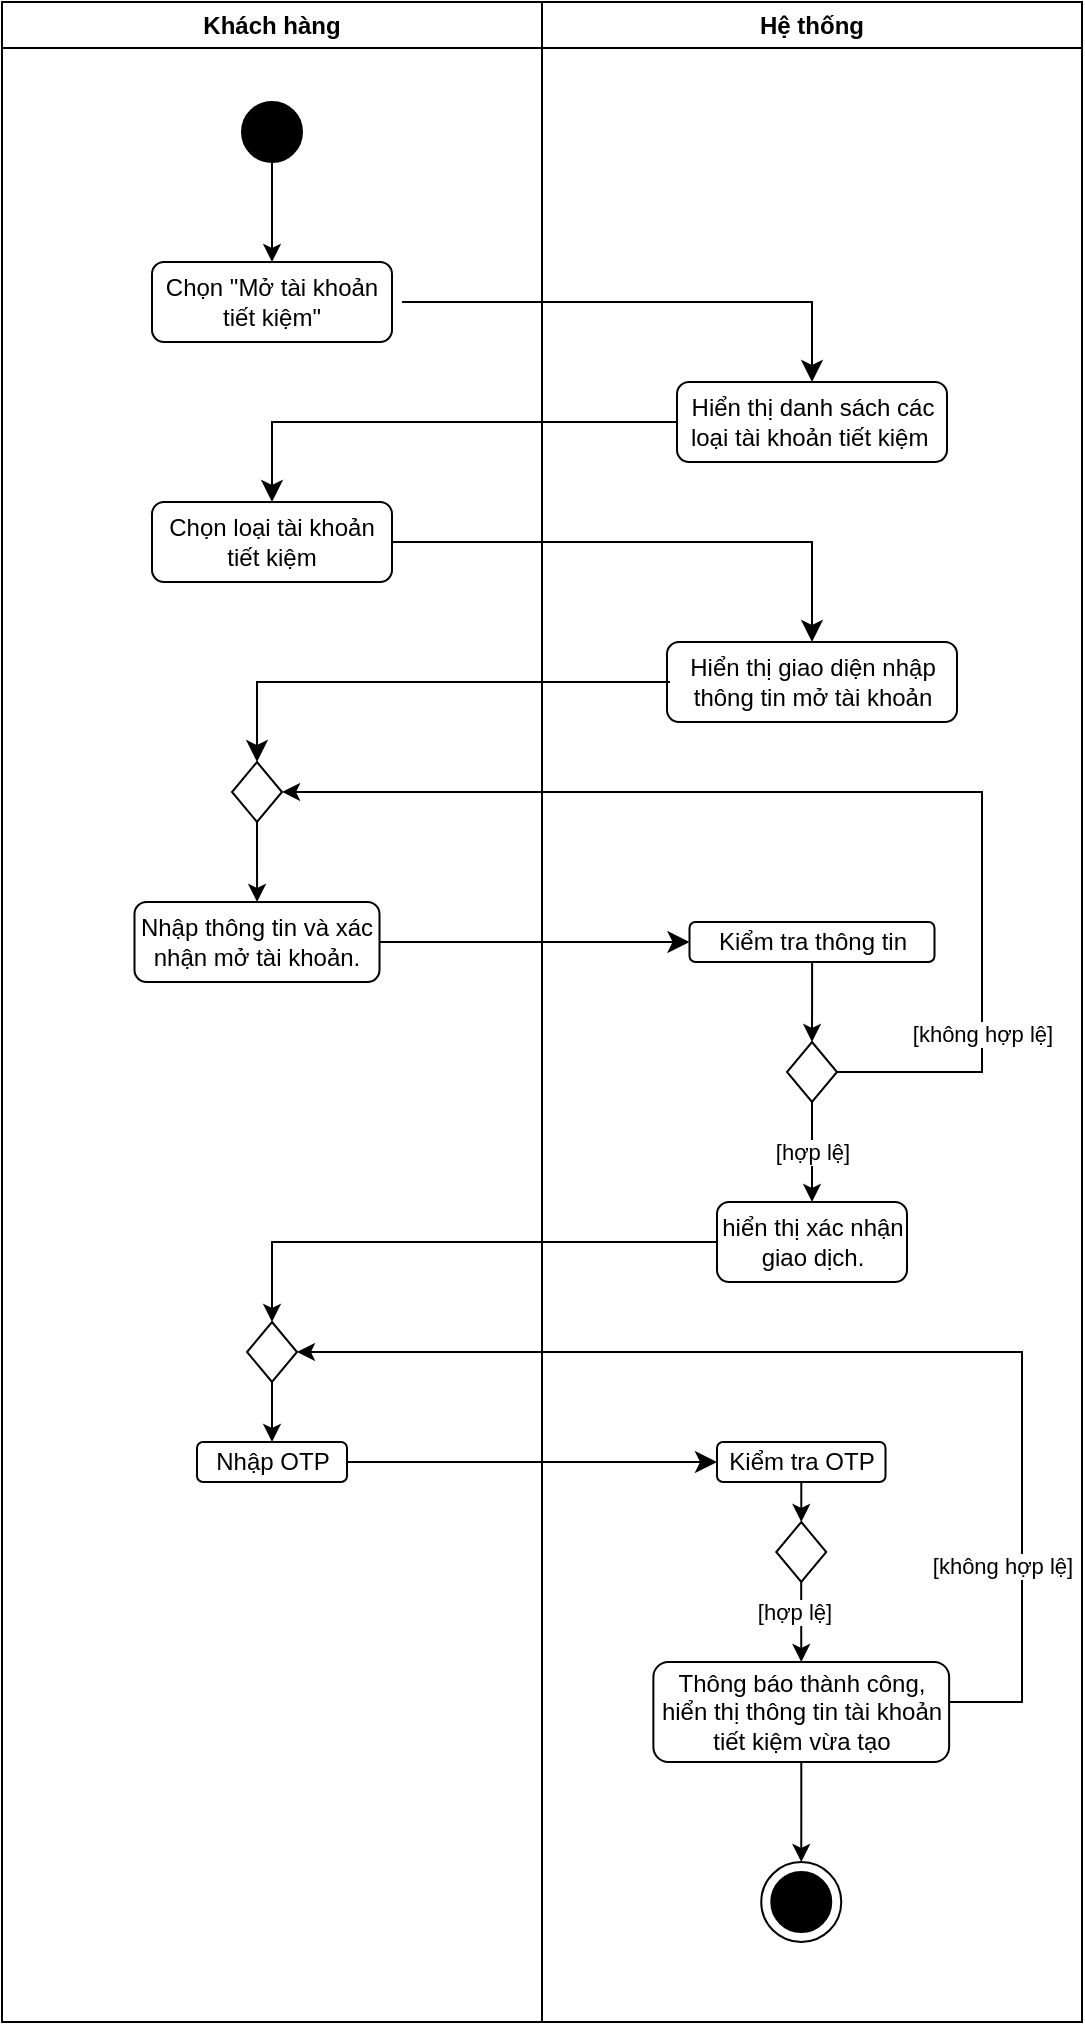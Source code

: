 <mxfile version="26.0.16">
  <diagram name="Trang-1" id="Oqumd_XzipT04MsE4Zcd">
    <mxGraphModel dx="607" dy="536" grid="1" gridSize="10" guides="1" tooltips="1" connect="1" arrows="1" fold="1" page="1" pageScale="1" pageWidth="827" pageHeight="1169" math="0" shadow="0">
      <root>
        <mxCell id="0" />
        <mxCell id="1" parent="0" />
        <mxCell id="_Oj307VDDgL2Y4fi-IgT-1" value="" style="edgeStyle=orthogonalEdgeStyle;rounded=0;orthogonalLoop=1;jettySize=auto;html=1;exitX=0.5;exitY=1;exitDx=0;exitDy=0;" edge="1" parent="1" source="_Oj307VDDgL2Y4fi-IgT-2" target="_Oj307VDDgL2Y4fi-IgT-4">
          <mxGeometry relative="1" as="geometry">
            <mxPoint x="265" y="170" as="sourcePoint" />
          </mxGeometry>
        </mxCell>
        <mxCell id="_Oj307VDDgL2Y4fi-IgT-2" value="" style="ellipse;fillColor=strokeColor;html=1;" vertex="1" parent="1">
          <mxGeometry x="200" y="130" width="30" height="30" as="geometry" />
        </mxCell>
        <mxCell id="_Oj307VDDgL2Y4fi-IgT-3" value="Khách hàng" style="swimlane;whiteSpace=wrap;html=1;" vertex="1" parent="1">
          <mxGeometry x="80" y="80" width="270" height="1010" as="geometry" />
        </mxCell>
        <mxCell id="_Oj307VDDgL2Y4fi-IgT-4" value="Chọn &quot;Mở tài khoản tiết kiệm&quot;" style="rounded=1;whiteSpace=wrap;html=1;fontSize=12;glass=0;strokeWidth=1;shadow=0;" vertex="1" parent="_Oj307VDDgL2Y4fi-IgT-3">
          <mxGeometry x="75" y="130" width="120" height="40" as="geometry" />
        </mxCell>
        <mxCell id="_Oj307VDDgL2Y4fi-IgT-5" value="Chọn loại tài khoản tiết kiệm" style="rounded=1;whiteSpace=wrap;html=1;fontSize=12;glass=0;strokeWidth=1;shadow=0;" vertex="1" parent="_Oj307VDDgL2Y4fi-IgT-3">
          <mxGeometry x="75" y="250" width="120" height="40" as="geometry" />
        </mxCell>
        <mxCell id="_Oj307VDDgL2Y4fi-IgT-15" value="Nhập thông tin và xác nhận mở tài khoản." style="rounded=1;whiteSpace=wrap;html=1;fontSize=12;glass=0;strokeWidth=1;shadow=0;" vertex="1" parent="_Oj307VDDgL2Y4fi-IgT-3">
          <mxGeometry x="66.25" y="450" width="122.5" height="40" as="geometry" />
        </mxCell>
        <mxCell id="_Oj307VDDgL2Y4fi-IgT-35" value="Nhập OTP" style="rounded=1;whiteSpace=wrap;html=1;fontSize=12;glass=0;strokeWidth=1;shadow=0;" vertex="1" parent="_Oj307VDDgL2Y4fi-IgT-3">
          <mxGeometry x="97.5" y="720" width="75" height="20" as="geometry" />
        </mxCell>
        <mxCell id="_Oj307VDDgL2Y4fi-IgT-44" style="edgeStyle=orthogonalEdgeStyle;rounded=0;orthogonalLoop=1;jettySize=auto;html=1;" edge="1" parent="_Oj307VDDgL2Y4fi-IgT-3" source="_Oj307VDDgL2Y4fi-IgT-39" target="_Oj307VDDgL2Y4fi-IgT-15">
          <mxGeometry relative="1" as="geometry" />
        </mxCell>
        <mxCell id="_Oj307VDDgL2Y4fi-IgT-39" value="" style="rhombus;whiteSpace=wrap;html=1;" vertex="1" parent="_Oj307VDDgL2Y4fi-IgT-3">
          <mxGeometry x="115" y="380" width="25" height="30" as="geometry" />
        </mxCell>
        <mxCell id="_Oj307VDDgL2Y4fi-IgT-34" value="[không hợp lệ]" style="edgeStyle=orthogonalEdgeStyle;rounded=0;orthogonalLoop=1;jettySize=auto;html=1;entryX=1;entryY=0.5;entryDx=0;entryDy=0;" edge="1" parent="_Oj307VDDgL2Y4fi-IgT-3">
          <mxGeometry x="-0.676" relative="1" as="geometry">
            <mxPoint x="417.54" y="535" as="sourcePoint" />
            <mxPoint x="140.04" y="395" as="targetPoint" />
            <Array as="points">
              <mxPoint x="490" y="535" />
              <mxPoint x="490" y="395" />
            </Array>
            <mxPoint as="offset" />
          </mxGeometry>
        </mxCell>
        <mxCell id="_Oj307VDDgL2Y4fi-IgT-60" style="edgeStyle=orthogonalEdgeStyle;rounded=0;orthogonalLoop=1;jettySize=auto;html=1;" edge="1" parent="_Oj307VDDgL2Y4fi-IgT-3" source="_Oj307VDDgL2Y4fi-IgT-58" target="_Oj307VDDgL2Y4fi-IgT-35">
          <mxGeometry relative="1" as="geometry" />
        </mxCell>
        <mxCell id="_Oj307VDDgL2Y4fi-IgT-58" value="" style="rhombus;whiteSpace=wrap;html=1;" vertex="1" parent="_Oj307VDDgL2Y4fi-IgT-3">
          <mxGeometry x="122.5" y="660" width="25" height="30" as="geometry" />
        </mxCell>
        <mxCell id="_Oj307VDDgL2Y4fi-IgT-6" value="Hệ thống" style="swimlane;whiteSpace=wrap;html=1;" vertex="1" parent="1">
          <mxGeometry x="350" y="80" width="270" height="1010" as="geometry" />
        </mxCell>
        <mxCell id="_Oj307VDDgL2Y4fi-IgT-7" value="Hiển thị danh sách các loại tài khoản tiết kiệm&amp;nbsp;" style="rounded=1;whiteSpace=wrap;html=1;fontSize=12;glass=0;strokeWidth=1;shadow=0;" vertex="1" parent="_Oj307VDDgL2Y4fi-IgT-6">
          <mxGeometry x="67.5" y="190" width="135" height="40" as="geometry" />
        </mxCell>
        <mxCell id="_Oj307VDDgL2Y4fi-IgT-8" value="Hiển thị giao diện nhập thông tin mở tài khoản" style="rounded=1;whiteSpace=wrap;html=1;fontSize=12;glass=0;strokeWidth=1;shadow=0;" vertex="1" parent="_Oj307VDDgL2Y4fi-IgT-6">
          <mxGeometry x="62.5" y="320" width="145" height="40" as="geometry" />
        </mxCell>
        <mxCell id="_Oj307VDDgL2Y4fi-IgT-9" value="" style="ellipse;whiteSpace=wrap;html=1;aspect=fixed;" vertex="1" parent="_Oj307VDDgL2Y4fi-IgT-6">
          <mxGeometry x="109.63" y="930" width="40" height="40" as="geometry" />
        </mxCell>
        <mxCell id="_Oj307VDDgL2Y4fi-IgT-11" value="" style="ellipse;fillColor=strokeColor;html=1;" vertex="1" parent="_Oj307VDDgL2Y4fi-IgT-6">
          <mxGeometry x="114.63" y="935" width="30" height="30" as="geometry" />
        </mxCell>
        <mxCell id="_Oj307VDDgL2Y4fi-IgT-18" value="" style="edgeStyle=segmentEdgeStyle;endArrow=classic;html=1;curved=0;rounded=0;endSize=8;startSize=8;exitX=0;exitY=0.5;exitDx=0;exitDy=0;entryX=0.5;entryY=0;entryDx=0;entryDy=0;" edge="1" parent="_Oj307VDDgL2Y4fi-IgT-6" target="_Oj307VDDgL2Y4fi-IgT-39">
          <mxGeometry width="50" height="50" relative="1" as="geometry">
            <mxPoint x="64" y="340" as="sourcePoint" />
            <mxPoint x="-139" y="380" as="targetPoint" />
          </mxGeometry>
        </mxCell>
        <mxCell id="_Oj307VDDgL2Y4fi-IgT-26" value="hiển thị xác nhận giao dịch." style="rounded=1;whiteSpace=wrap;html=1;fontSize=12;glass=0;strokeWidth=1;shadow=0;" vertex="1" parent="_Oj307VDDgL2Y4fi-IgT-6">
          <mxGeometry x="87.5" y="600" width="95" height="40" as="geometry" />
        </mxCell>
        <mxCell id="_Oj307VDDgL2Y4fi-IgT-33" value="[hợp lệ]" style="edgeStyle=orthogonalEdgeStyle;rounded=0;orthogonalLoop=1;jettySize=auto;html=1;entryX=0.5;entryY=0;entryDx=0;entryDy=0;" edge="1" parent="_Oj307VDDgL2Y4fi-IgT-6" source="_Oj307VDDgL2Y4fi-IgT-29" target="_Oj307VDDgL2Y4fi-IgT-26">
          <mxGeometry relative="1" as="geometry">
            <mxPoint x="67.522" y="590" as="targetPoint" />
          </mxGeometry>
        </mxCell>
        <mxCell id="_Oj307VDDgL2Y4fi-IgT-29" value="" style="rhombus;whiteSpace=wrap;html=1;" vertex="1" parent="_Oj307VDDgL2Y4fi-IgT-6">
          <mxGeometry x="122.5" y="520" width="25" height="30" as="geometry" />
        </mxCell>
        <mxCell id="_Oj307VDDgL2Y4fi-IgT-32" value="" style="edgeStyle=orthogonalEdgeStyle;rounded=0;orthogonalLoop=1;jettySize=auto;html=1;" edge="1" parent="_Oj307VDDgL2Y4fi-IgT-6" source="_Oj307VDDgL2Y4fi-IgT-30" target="_Oj307VDDgL2Y4fi-IgT-29">
          <mxGeometry relative="1" as="geometry" />
        </mxCell>
        <mxCell id="_Oj307VDDgL2Y4fi-IgT-30" value="Kiểm tra thông tin" style="rounded=1;whiteSpace=wrap;html=1;" vertex="1" parent="_Oj307VDDgL2Y4fi-IgT-6">
          <mxGeometry x="73.75" y="460" width="122.5" height="20" as="geometry" />
        </mxCell>
        <mxCell id="_Oj307VDDgL2Y4fi-IgT-50" value="" style="edgeStyle=orthogonalEdgeStyle;rounded=0;orthogonalLoop=1;jettySize=auto;html=1;entryX=0.5;entryY=0;entryDx=0;entryDy=0;" edge="1" parent="_Oj307VDDgL2Y4fi-IgT-6" source="_Oj307VDDgL2Y4fi-IgT-37" target="_Oj307VDDgL2Y4fi-IgT-52">
          <mxGeometry relative="1" as="geometry">
            <mxPoint x="130" y="750" as="targetPoint" />
          </mxGeometry>
        </mxCell>
        <mxCell id="_Oj307VDDgL2Y4fi-IgT-37" value="Kiểm tra OTP" style="rounded=1;whiteSpace=wrap;html=1;" vertex="1" parent="_Oj307VDDgL2Y4fi-IgT-6">
          <mxGeometry x="87.5" y="720" width="84.25" height="20" as="geometry" />
        </mxCell>
        <mxCell id="_Oj307VDDgL2Y4fi-IgT-56" value="" style="edgeStyle=orthogonalEdgeStyle;rounded=0;orthogonalLoop=1;jettySize=auto;html=1;" edge="1" parent="_Oj307VDDgL2Y4fi-IgT-6" source="_Oj307VDDgL2Y4fi-IgT-52" target="_Oj307VDDgL2Y4fi-IgT-53">
          <mxGeometry relative="1" as="geometry" />
        </mxCell>
        <mxCell id="_Oj307VDDgL2Y4fi-IgT-57" value="[hợp lệ]" style="edgeLabel;html=1;align=center;verticalAlign=middle;resizable=0;points=[];" vertex="1" connectable="0" parent="_Oj307VDDgL2Y4fi-IgT-56">
          <mxGeometry x="-0.242" y="-4" relative="1" as="geometry">
            <mxPoint as="offset" />
          </mxGeometry>
        </mxCell>
        <mxCell id="_Oj307VDDgL2Y4fi-IgT-52" value="" style="rhombus;whiteSpace=wrap;html=1;" vertex="1" parent="_Oj307VDDgL2Y4fi-IgT-6">
          <mxGeometry x="117.13" y="760" width="25" height="30" as="geometry" />
        </mxCell>
        <mxCell id="_Oj307VDDgL2Y4fi-IgT-53" value="Thông báo thành công, hiển thị thông tin tài khoản tiết kiệm vừa tạo" style="rounded=1;whiteSpace=wrap;html=1;fontSize=12;glass=0;strokeWidth=1;shadow=0;" vertex="1" parent="_Oj307VDDgL2Y4fi-IgT-6">
          <mxGeometry x="55.69" y="830" width="147.87" height="50" as="geometry" />
        </mxCell>
        <mxCell id="_Oj307VDDgL2Y4fi-IgT-63" style="edgeStyle=orthogonalEdgeStyle;rounded=0;orthogonalLoop=1;jettySize=auto;html=1;entryX=0.5;entryY=0;entryDx=0;entryDy=0;" edge="1" parent="_Oj307VDDgL2Y4fi-IgT-6" source="_Oj307VDDgL2Y4fi-IgT-53" target="_Oj307VDDgL2Y4fi-IgT-9">
          <mxGeometry relative="1" as="geometry" />
        </mxCell>
        <mxCell id="_Oj307VDDgL2Y4fi-IgT-12" value="" style="edgeStyle=segmentEdgeStyle;endArrow=classic;html=1;curved=0;rounded=0;endSize=8;startSize=8;entryX=0.5;entryY=0;entryDx=0;entryDy=0;" edge="1" parent="1" target="_Oj307VDDgL2Y4fi-IgT-7">
          <mxGeometry width="50" height="50" relative="1" as="geometry">
            <mxPoint x="280" y="230" as="sourcePoint" />
            <mxPoint x="380" y="280" as="targetPoint" />
          </mxGeometry>
        </mxCell>
        <mxCell id="_Oj307VDDgL2Y4fi-IgT-13" value="" style="edgeStyle=segmentEdgeStyle;endArrow=classic;html=1;curved=0;rounded=0;endSize=8;startSize=8;exitX=0;exitY=0.5;exitDx=0;exitDy=0;entryX=0.5;entryY=0;entryDx=0;entryDy=0;" edge="1" parent="1" source="_Oj307VDDgL2Y4fi-IgT-7" target="_Oj307VDDgL2Y4fi-IgT-5">
          <mxGeometry width="50" height="50" relative="1" as="geometry">
            <mxPoint x="330" y="330" as="sourcePoint" />
            <mxPoint x="380" y="280" as="targetPoint" />
          </mxGeometry>
        </mxCell>
        <mxCell id="_Oj307VDDgL2Y4fi-IgT-14" value="" style="edgeStyle=segmentEdgeStyle;endArrow=classic;html=1;curved=0;rounded=0;endSize=8;startSize=8;exitX=1;exitY=0.5;exitDx=0;exitDy=0;entryX=0.5;entryY=0;entryDx=0;entryDy=0;" edge="1" parent="1" source="_Oj307VDDgL2Y4fi-IgT-5" target="_Oj307VDDgL2Y4fi-IgT-8">
          <mxGeometry width="50" height="50" relative="1" as="geometry">
            <mxPoint x="330" y="330" as="sourcePoint" />
            <mxPoint x="380" y="280" as="targetPoint" />
          </mxGeometry>
        </mxCell>
        <mxCell id="_Oj307VDDgL2Y4fi-IgT-19" value="" style="edgeStyle=segmentEdgeStyle;endArrow=classic;html=1;curved=0;rounded=0;endSize=8;startSize=8;" edge="1" parent="1" source="_Oj307VDDgL2Y4fi-IgT-15" target="_Oj307VDDgL2Y4fi-IgT-30">
          <mxGeometry width="50" height="50" relative="1" as="geometry">
            <mxPoint x="285" y="360" as="sourcePoint" />
            <mxPoint x="485.0" y="530" as="targetPoint" />
          </mxGeometry>
        </mxCell>
        <mxCell id="_Oj307VDDgL2Y4fi-IgT-38" value="" style="edgeStyle=segmentEdgeStyle;endArrow=classic;html=1;curved=0;rounded=0;endSize=8;startSize=8;" edge="1" parent="1" target="_Oj307VDDgL2Y4fi-IgT-37" source="_Oj307VDDgL2Y4fi-IgT-35">
          <mxGeometry width="50" height="50" relative="1" as="geometry">
            <mxPoint x="250" y="750" as="sourcePoint" />
            <mxPoint x="457.0" y="780" as="targetPoint" />
          </mxGeometry>
        </mxCell>
        <mxCell id="_Oj307VDDgL2Y4fi-IgT-59" style="edgeStyle=orthogonalEdgeStyle;rounded=0;orthogonalLoop=1;jettySize=auto;html=1;" edge="1" parent="1" source="_Oj307VDDgL2Y4fi-IgT-26" target="_Oj307VDDgL2Y4fi-IgT-58">
          <mxGeometry relative="1" as="geometry" />
        </mxCell>
        <mxCell id="_Oj307VDDgL2Y4fi-IgT-61" style="edgeStyle=orthogonalEdgeStyle;rounded=0;orthogonalLoop=1;jettySize=auto;html=1;entryX=1;entryY=0.5;entryDx=0;entryDy=0;" edge="1" parent="1" source="_Oj307VDDgL2Y4fi-IgT-53" target="_Oj307VDDgL2Y4fi-IgT-58">
          <mxGeometry relative="1" as="geometry">
            <Array as="points">
              <mxPoint x="590" y="930" />
              <mxPoint x="590" y="755" />
            </Array>
          </mxGeometry>
        </mxCell>
        <mxCell id="_Oj307VDDgL2Y4fi-IgT-62" value="[không hợp lệ]" style="edgeLabel;html=1;align=center;verticalAlign=middle;resizable=0;points=[];" vertex="1" connectable="0" parent="_Oj307VDDgL2Y4fi-IgT-61">
          <mxGeometry x="-0.635" y="3" relative="1" as="geometry">
            <mxPoint x="-7" as="offset" />
          </mxGeometry>
        </mxCell>
      </root>
    </mxGraphModel>
  </diagram>
</mxfile>
